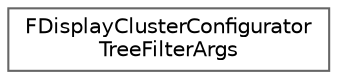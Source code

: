digraph "Graphical Class Hierarchy"
{
 // INTERACTIVE_SVG=YES
 // LATEX_PDF_SIZE
  bgcolor="transparent";
  edge [fontname=Helvetica,fontsize=10,labelfontname=Helvetica,labelfontsize=10];
  node [fontname=Helvetica,fontsize=10,shape=box,height=0.2,width=0.4];
  rankdir="LR";
  Node0 [id="Node000000",label="FDisplayClusterConfigurator\lTreeFilterArgs",height=0.2,width=0.4,color="grey40", fillcolor="white", style="filled",URL="$d6/df2/structFDisplayClusterConfiguratorTreeFilterArgs.html",tooltip="Basic filter used when re-filtering the tree."];
}
